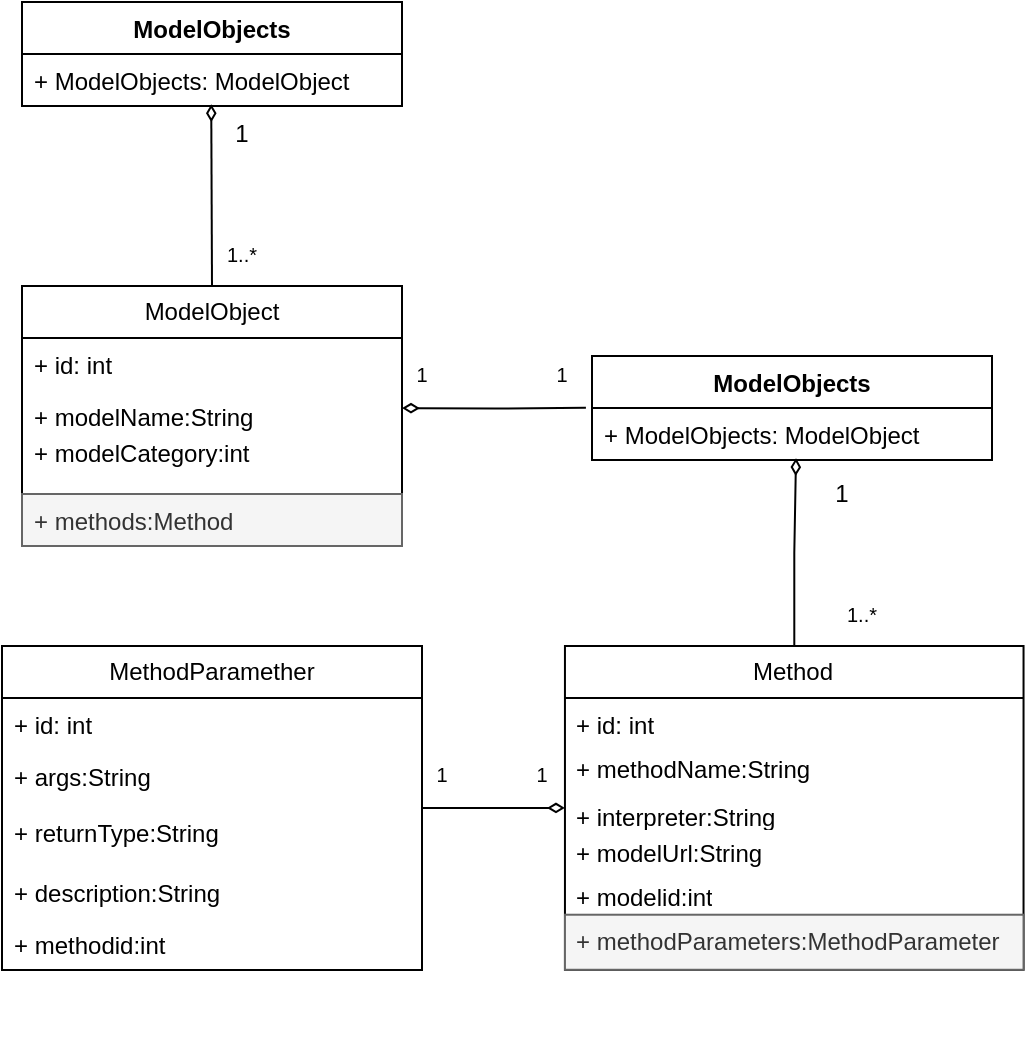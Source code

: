 <mxfile version="24.2.0" type="github" pages="2">
  <diagram name="第 1 页" id="2eAgeC-R04hNYni1SeuB">
    <mxGraphModel dx="1388" dy="814" grid="1" gridSize="10" guides="1" tooltips="1" connect="1" arrows="1" fold="1" page="1" pageScale="1" pageWidth="1169" pageHeight="827" math="0" shadow="0">
      <root>
        <mxCell id="0" />
        <mxCell id="1" parent="0" />
        <mxCell id="SbAz0DDFr4h_F-9t35oi-29" value="" style="group" parent="1" vertex="1" connectable="0">
          <mxGeometry x="350" y="290" width="190" height="150" as="geometry" />
        </mxCell>
        <mxCell id="SbAz0DDFr4h_F-9t35oi-14" value="ModelObject" style="swimlane;fontStyle=0;childLayout=stackLayout;horizontal=1;startSize=26;fillColor=none;horizontalStack=0;resizeParent=1;resizeParentMax=0;resizeLast=0;collapsible=1;marginBottom=0;whiteSpace=wrap;html=1;" parent="SbAz0DDFr4h_F-9t35oi-29" vertex="1">
          <mxGeometry width="190" height="122" as="geometry">
            <mxRectangle width="120" height="30" as="alternateBounds" />
          </mxGeometry>
        </mxCell>
        <mxCell id="SbAz0DDFr4h_F-9t35oi-15" value="+ id: int" style="text;strokeColor=none;fillColor=none;align=left;verticalAlign=top;spacingLeft=4;spacingRight=4;overflow=hidden;rotatable=0;points=[[0,0.5],[1,0.5]];portConstraint=eastwest;whiteSpace=wrap;html=1;" parent="SbAz0DDFr4h_F-9t35oi-14" vertex="1">
          <mxGeometry y="26" width="190" height="26" as="geometry" />
        </mxCell>
        <mxCell id="SbAz0DDFr4h_F-9t35oi-16" value="+ modelName:String" style="text;strokeColor=none;fillColor=none;align=left;verticalAlign=top;spacingLeft=4;spacingRight=4;overflow=hidden;rotatable=0;points=[[0,0.5],[1,0.5]];portConstraint=eastwest;whiteSpace=wrap;html=1;" parent="SbAz0DDFr4h_F-9t35oi-14" vertex="1">
          <mxGeometry y="52" width="190" height="18" as="geometry" />
        </mxCell>
        <mxCell id="SbAz0DDFr4h_F-9t35oi-17" value="+ modelCategory:int" style="text;strokeColor=none;fillColor=none;align=left;verticalAlign=top;spacingLeft=4;spacingRight=4;overflow=hidden;rotatable=0;points=[[0,0.5],[1,0.5]];portConstraint=eastwest;whiteSpace=wrap;html=1;" parent="SbAz0DDFr4h_F-9t35oi-14" vertex="1">
          <mxGeometry y="70" width="190" height="52" as="geometry" />
        </mxCell>
        <mxCell id="SbAz0DDFr4h_F-9t35oi-23" value="+ methods:Method" style="text;strokeColor=#666666;fillColor=#f5f5f5;align=left;verticalAlign=top;spacingLeft=4;spacingRight=4;overflow=hidden;rotatable=0;points=[[0,0.5],[1,0.5]];portConstraint=eastwest;whiteSpace=wrap;html=1;fontColor=#333333;" parent="SbAz0DDFr4h_F-9t35oi-29" vertex="1">
          <mxGeometry y="104" width="190.0" height="26" as="geometry" />
        </mxCell>
        <mxCell id="SbAz0DDFr4h_F-9t35oi-70" value="" style="group" parent="1" vertex="1" connectable="0">
          <mxGeometry x="600" y="470" width="250.77" height="172" as="geometry" />
        </mxCell>
        <mxCell id="SbAz0DDFr4h_F-9t35oi-71" value="Method" style="swimlane;fontStyle=0;childLayout=stackLayout;horizontal=1;startSize=26;fillColor=none;horizontalStack=0;resizeParent=1;resizeParentMax=0;resizeLast=0;collapsible=1;marginBottom=0;whiteSpace=wrap;html=1;" parent="SbAz0DDFr4h_F-9t35oi-70" vertex="1">
          <mxGeometry x="21.473" width="229.297" height="161.88" as="geometry">
            <mxRectangle width="120" height="30" as="alternateBounds" />
          </mxGeometry>
        </mxCell>
        <mxCell id="SbAz0DDFr4h_F-9t35oi-72" value="+ id: int" style="text;strokeColor=none;fillColor=none;align=left;verticalAlign=top;spacingLeft=4;spacingRight=4;overflow=hidden;rotatable=0;points=[[0,0.5],[1,0.5]];portConstraint=eastwest;whiteSpace=wrap;html=1;" parent="SbAz0DDFr4h_F-9t35oi-71" vertex="1">
          <mxGeometry y="26" width="229.297" height="22.36" as="geometry" />
        </mxCell>
        <mxCell id="SbAz0DDFr4h_F-9t35oi-73" value="+ methodName:String&amp;nbsp;" style="text;strokeColor=none;fillColor=none;align=left;verticalAlign=top;spacingLeft=4;spacingRight=4;overflow=hidden;rotatable=0;points=[[0,0.5],[1,0.5]];portConstraint=eastwest;whiteSpace=wrap;html=1;" parent="SbAz0DDFr4h_F-9t35oi-71" vertex="1">
          <mxGeometry y="48.36" width="229.297" height="24.08" as="geometry" />
        </mxCell>
        <mxCell id="SbAz0DDFr4h_F-9t35oi-74" value="+ interpreter:String" style="text;strokeColor=none;fillColor=none;align=left;verticalAlign=top;spacingLeft=4;spacingRight=4;overflow=hidden;rotatable=0;points=[[0,0.5],[1,0.5]];portConstraint=eastwest;whiteSpace=wrap;html=1;" parent="SbAz0DDFr4h_F-9t35oi-71" vertex="1">
          <mxGeometry y="72.44" width="229.297" height="17.2" as="geometry" />
        </mxCell>
        <mxCell id="SbAz0DDFr4h_F-9t35oi-75" value="+ modelUrl:String" style="text;strokeColor=none;fillColor=none;align=left;verticalAlign=top;spacingLeft=4;spacingRight=4;overflow=hidden;rotatable=0;points=[[0,0.5],[1,0.5]];portConstraint=eastwest;whiteSpace=wrap;html=1;" parent="SbAz0DDFr4h_F-9t35oi-71" vertex="1">
          <mxGeometry y="89.64" width="229.297" height="22.36" as="geometry" />
        </mxCell>
        <mxCell id="SbAz0DDFr4h_F-9t35oi-76" value="+ modelid:int" style="text;strokeColor=none;fillColor=none;align=left;verticalAlign=top;spacingLeft=4;spacingRight=4;overflow=hidden;rotatable=0;points=[[0,0.5],[1,0.5]];portConstraint=eastwest;whiteSpace=wrap;html=1;" parent="SbAz0DDFr4h_F-9t35oi-71" vertex="1">
          <mxGeometry y="112.0" width="229.297" height="22.36" as="geometry" />
        </mxCell>
        <mxCell id="SbAz0DDFr4h_F-9t35oi-77" value="+ methodParameters:MethodParameter" style="text;strokeColor=#666666;fillColor=#f5f5f5;align=left;verticalAlign=top;spacingLeft=4;spacingRight=4;overflow=hidden;rotatable=0;points=[[0,0.5],[1,0.5]];portConstraint=eastwest;whiteSpace=wrap;html=1;fontColor=#333333;" parent="SbAz0DDFr4h_F-9t35oi-71" vertex="1">
          <mxGeometry y="134.36" width="229.297" height="27.52" as="geometry" />
        </mxCell>
        <mxCell id="VTVYJv35SNL--PON1OUb-31" value="&lt;font style=&quot;font-size: 10px;&quot;&gt;1&lt;/font&gt;" style="text;html=1;align=center;verticalAlign=middle;whiteSpace=wrap;rounded=0;" vertex="1" parent="SbAz0DDFr4h_F-9t35oi-70">
          <mxGeometry y="60" width="20" height="8" as="geometry" />
        </mxCell>
        <mxCell id="SbAz0DDFr4h_F-9t35oi-93" value="" style="group" parent="1" vertex="1" connectable="0">
          <mxGeometry x="340" y="470" width="210" height="200" as="geometry" />
        </mxCell>
        <mxCell id="SbAz0DDFr4h_F-9t35oi-94" value="MethodParamether" style="swimlane;fontStyle=0;childLayout=stackLayout;horizontal=1;startSize=26;fillColor=none;horizontalStack=0;resizeParent=1;resizeParentMax=0;resizeLast=0;collapsible=1;marginBottom=0;whiteSpace=wrap;html=1;" parent="SbAz0DDFr4h_F-9t35oi-93" vertex="1">
          <mxGeometry width="210" height="162" as="geometry">
            <mxRectangle width="120" height="30" as="alternateBounds" />
          </mxGeometry>
        </mxCell>
        <mxCell id="SbAz0DDFr4h_F-9t35oi-95" value="+ id: int" style="text;strokeColor=none;fillColor=none;align=left;verticalAlign=top;spacingLeft=4;spacingRight=4;overflow=hidden;rotatable=0;points=[[0,0.5],[1,0.5]];portConstraint=eastwest;whiteSpace=wrap;html=1;" parent="SbAz0DDFr4h_F-9t35oi-94" vertex="1">
          <mxGeometry y="26" width="210" height="26" as="geometry" />
        </mxCell>
        <mxCell id="SbAz0DDFr4h_F-9t35oi-96" value="+ args:String" style="text;strokeColor=none;fillColor=none;align=left;verticalAlign=top;spacingLeft=4;spacingRight=4;overflow=hidden;rotatable=0;points=[[0,0.5],[1,0.5]];portConstraint=eastwest;whiteSpace=wrap;html=1;" parent="SbAz0DDFr4h_F-9t35oi-94" vertex="1">
          <mxGeometry y="52" width="210" height="28" as="geometry" />
        </mxCell>
        <mxCell id="SbAz0DDFr4h_F-9t35oi-97" value="+&amp;nbsp;returnType:String" style="text;strokeColor=none;fillColor=none;align=left;verticalAlign=top;spacingLeft=4;spacingRight=4;overflow=hidden;rotatable=0;points=[[0,0.5],[1,0.5]];portConstraint=eastwest;whiteSpace=wrap;html=1;" parent="SbAz0DDFr4h_F-9t35oi-94" vertex="1">
          <mxGeometry y="80" width="210" height="30" as="geometry" />
        </mxCell>
        <mxCell id="SbAz0DDFr4h_F-9t35oi-98" value="+ description:String" style="text;strokeColor=none;fillColor=none;align=left;verticalAlign=top;spacingLeft=4;spacingRight=4;overflow=hidden;rotatable=0;points=[[0,0.5],[1,0.5]];portConstraint=eastwest;whiteSpace=wrap;html=1;" parent="SbAz0DDFr4h_F-9t35oi-94" vertex="1">
          <mxGeometry y="110" width="210" height="26" as="geometry" />
        </mxCell>
        <mxCell id="SbAz0DDFr4h_F-9t35oi-99" value="+ methodid:int" style="text;strokeColor=none;fillColor=none;align=left;verticalAlign=top;spacingLeft=4;spacingRight=4;overflow=hidden;rotatable=0;points=[[0,0.5],[1,0.5]];portConstraint=eastwest;whiteSpace=wrap;html=1;" parent="SbAz0DDFr4h_F-9t35oi-94" vertex="1">
          <mxGeometry y="136" width="210" height="26" as="geometry" />
        </mxCell>
        <mxCell id="zyXgO9R8dJ2PUQRsxswK-3" value="ModelObjects" style="swimlane;fontStyle=1;align=center;verticalAlign=top;childLayout=stackLayout;horizontal=1;startSize=26;horizontalStack=0;resizeParent=1;resizeParentMax=0;resizeLast=0;collapsible=1;marginBottom=0;whiteSpace=wrap;html=1;" vertex="1" parent="1">
          <mxGeometry x="350" y="148" width="190" height="52" as="geometry" />
        </mxCell>
        <mxCell id="zyXgO9R8dJ2PUQRsxswK-4" value="+ ModelObjects: ModelObject" style="text;strokeColor=none;fillColor=none;align=left;verticalAlign=top;spacingLeft=4;spacingRight=4;overflow=hidden;rotatable=0;points=[[0,0.5],[1,0.5]];portConstraint=eastwest;whiteSpace=wrap;html=1;" vertex="1" parent="zyXgO9R8dJ2PUQRsxswK-3">
          <mxGeometry y="26" width="190" height="26" as="geometry" />
        </mxCell>
        <mxCell id="zyXgO9R8dJ2PUQRsxswK-7" style="rounded=0;orthogonalLoop=1;jettySize=auto;html=1;entryX=0.498;entryY=0.968;entryDx=0;entryDy=0;entryPerimeter=0;endArrow=diamondThin;endFill=0;exitX=0.5;exitY=0;exitDx=0;exitDy=0;" edge="1" parent="1" source="SbAz0DDFr4h_F-9t35oi-14" target="zyXgO9R8dJ2PUQRsxswK-4">
          <mxGeometry relative="1" as="geometry" />
        </mxCell>
        <mxCell id="zyXgO9R8dJ2PUQRsxswK-10" value="&lt;font style=&quot;font-size: 10px;&quot;&gt;1..*&lt;/font&gt;" style="text;html=1;align=center;verticalAlign=middle;whiteSpace=wrap;rounded=0;" vertex="1" parent="1">
          <mxGeometry x="450" y="270" width="20" height="8" as="geometry" />
        </mxCell>
        <mxCell id="zyXgO9R8dJ2PUQRsxswK-11" value="&lt;font style=&quot;font-size: 12px;&quot;&gt;1&lt;/font&gt;" style="text;html=1;align=center;verticalAlign=middle;whiteSpace=wrap;rounded=0;" vertex="1" parent="1">
          <mxGeometry x="450" y="210" width="20" height="8" as="geometry" />
        </mxCell>
        <mxCell id="VTVYJv35SNL--PON1OUb-13" value="ModelObjects" style="swimlane;fontStyle=1;align=center;verticalAlign=top;childLayout=stackLayout;horizontal=1;startSize=26;horizontalStack=0;resizeParent=1;resizeParentMax=0;resizeLast=0;collapsible=1;marginBottom=0;whiteSpace=wrap;html=1;" vertex="1" parent="1">
          <mxGeometry x="635" y="325" width="200" height="52" as="geometry" />
        </mxCell>
        <mxCell id="VTVYJv35SNL--PON1OUb-14" value="+ ModelObjects: ModelObject" style="text;strokeColor=none;fillColor=none;align=left;verticalAlign=top;spacingLeft=4;spacingRight=4;overflow=hidden;rotatable=0;points=[[0,0.5],[1,0.5]];portConstraint=eastwest;whiteSpace=wrap;html=1;" vertex="1" parent="VTVYJv35SNL--PON1OUb-13">
          <mxGeometry y="26" width="200" height="26" as="geometry" />
        </mxCell>
        <mxCell id="VTVYJv35SNL--PON1OUb-16" style="edgeStyle=orthogonalEdgeStyle;rounded=0;orthogonalLoop=1;jettySize=auto;html=1;entryX=1.016;entryY=0.512;entryDx=0;entryDy=0;entryPerimeter=0;endArrow=diamondThin;endFill=0;" edge="1" parent="1">
          <mxGeometry relative="1" as="geometry">
            <mxPoint x="631.96" y="350.83" as="sourcePoint" />
            <mxPoint x="540" y="351.046" as="targetPoint" />
          </mxGeometry>
        </mxCell>
        <mxCell id="VTVYJv35SNL--PON1OUb-17" value="&lt;font style=&quot;font-size: 10px;&quot;&gt;1&lt;/font&gt;" style="text;html=1;align=center;verticalAlign=middle;whiteSpace=wrap;rounded=0;" vertex="1" parent="1">
          <mxGeometry x="610" y="330" width="20" height="8" as="geometry" />
        </mxCell>
        <mxCell id="VTVYJv35SNL--PON1OUb-18" value="&lt;font style=&quot;font-size: 10px;&quot;&gt;1&lt;/font&gt;" style="text;html=1;align=center;verticalAlign=middle;whiteSpace=wrap;rounded=0;" vertex="1" parent="1">
          <mxGeometry x="540" y="330" width="20" height="8" as="geometry" />
        </mxCell>
        <mxCell id="VTVYJv35SNL--PON1OUb-20" style="edgeStyle=orthogonalEdgeStyle;rounded=0;orthogonalLoop=1;jettySize=auto;html=1;entryX=0.51;entryY=0.964;entryDx=0;entryDy=0;entryPerimeter=0;endArrow=diamondThin;endFill=0;" edge="1" parent="1" source="SbAz0DDFr4h_F-9t35oi-71" target="VTVYJv35SNL--PON1OUb-14">
          <mxGeometry relative="1" as="geometry" />
        </mxCell>
        <mxCell id="VTVYJv35SNL--PON1OUb-26" value="&lt;font style=&quot;font-size: 12px;&quot;&gt;1&lt;/font&gt;" style="text;html=1;align=center;verticalAlign=middle;whiteSpace=wrap;rounded=0;" vertex="1" parent="1">
          <mxGeometry x="750" y="390" width="20" height="8" as="geometry" />
        </mxCell>
        <mxCell id="VTVYJv35SNL--PON1OUb-27" value="&lt;font style=&quot;font-size: 10px;&quot;&gt;1..*&lt;/font&gt;" style="text;html=1;align=center;verticalAlign=middle;whiteSpace=wrap;rounded=0;" vertex="1" parent="1">
          <mxGeometry x="760" y="450" width="20" height="8" as="geometry" />
        </mxCell>
        <mxCell id="VTVYJv35SNL--PON1OUb-28" style="edgeStyle=orthogonalEdgeStyle;rounded=0;orthogonalLoop=1;jettySize=auto;html=1;entryX=0;entryY=0.5;entryDx=0;entryDy=0;endArrow=diamondThin;endFill=0;" edge="1" parent="1" source="SbAz0DDFr4h_F-9t35oi-94" target="SbAz0DDFr4h_F-9t35oi-71">
          <mxGeometry relative="1" as="geometry" />
        </mxCell>
        <mxCell id="VTVYJv35SNL--PON1OUb-30" value="&lt;font style=&quot;font-size: 10px;&quot;&gt;1&lt;/font&gt;" style="text;html=1;align=center;verticalAlign=middle;whiteSpace=wrap;rounded=0;" vertex="1" parent="1">
          <mxGeometry x="550" y="530" width="20" height="8" as="geometry" />
        </mxCell>
      </root>
    </mxGraphModel>
  </diagram>
  <diagram id="2nIudb9Nil_v2xU6o04d" name="第 2 页">
    <mxGraphModel dx="1677" dy="983" grid="1" gridSize="10" guides="1" tooltips="1" connect="1" arrows="1" fold="1" page="1" pageScale="1" pageWidth="1169" pageHeight="827" math="0" shadow="0">
      <root>
        <mxCell id="0" />
        <mxCell id="1" parent="0" />
        <mxCell id="9fIwNDRbNeXNYyzYhg-B-1" value="" style="group" vertex="1" connectable="0" parent="1">
          <mxGeometry x="350" y="290" width="190" height="150" as="geometry" />
        </mxCell>
        <mxCell id="9fIwNDRbNeXNYyzYhg-B-2" value="ModelObject" style="swimlane;fontStyle=0;childLayout=stackLayout;horizontal=1;startSize=26;fillColor=none;horizontalStack=0;resizeParent=1;resizeParentMax=0;resizeLast=0;collapsible=1;marginBottom=0;whiteSpace=wrap;html=1;" vertex="1" parent="9fIwNDRbNeXNYyzYhg-B-1">
          <mxGeometry width="190" height="122" as="geometry">
            <mxRectangle width="120" height="30" as="alternateBounds" />
          </mxGeometry>
        </mxCell>
        <mxCell id="9fIwNDRbNeXNYyzYhg-B-3" value="+ id: int" style="text;strokeColor=none;fillColor=none;align=left;verticalAlign=top;spacingLeft=4;spacingRight=4;overflow=hidden;rotatable=0;points=[[0,0.5],[1,0.5]];portConstraint=eastwest;whiteSpace=wrap;html=1;" vertex="1" parent="9fIwNDRbNeXNYyzYhg-B-2">
          <mxGeometry y="26" width="190" height="26" as="geometry" />
        </mxCell>
        <mxCell id="9fIwNDRbNeXNYyzYhg-B-4" value="+ modelName:String" style="text;strokeColor=none;fillColor=none;align=left;verticalAlign=top;spacingLeft=4;spacingRight=4;overflow=hidden;rotatable=0;points=[[0,0.5],[1,0.5]];portConstraint=eastwest;whiteSpace=wrap;html=1;" vertex="1" parent="9fIwNDRbNeXNYyzYhg-B-2">
          <mxGeometry y="52" width="190" height="18" as="geometry" />
        </mxCell>
        <mxCell id="9fIwNDRbNeXNYyzYhg-B-5" value="+ modelCategory:int" style="text;strokeColor=none;fillColor=none;align=left;verticalAlign=top;spacingLeft=4;spacingRight=4;overflow=hidden;rotatable=0;points=[[0,0.5],[1,0.5]];portConstraint=eastwest;whiteSpace=wrap;html=1;" vertex="1" parent="9fIwNDRbNeXNYyzYhg-B-2">
          <mxGeometry y="70" width="190" height="52" as="geometry" />
        </mxCell>
        <mxCell id="9fIwNDRbNeXNYyzYhg-B-6" value="+ methods:Method" style="text;strokeColor=#666666;fillColor=#f5f5f5;align=left;verticalAlign=top;spacingLeft=4;spacingRight=4;overflow=hidden;rotatable=0;points=[[0,0.5],[1,0.5]];portConstraint=eastwest;whiteSpace=wrap;html=1;fontColor=#333333;" vertex="1" parent="9fIwNDRbNeXNYyzYhg-B-1">
          <mxGeometry y="104" width="190.0" height="26" as="geometry" />
        </mxCell>
        <mxCell id="9fIwNDRbNeXNYyzYhg-B-7" value="" style="group" vertex="1" connectable="0" parent="1">
          <mxGeometry x="660" y="270" width="250.77" height="172" as="geometry" />
        </mxCell>
        <mxCell id="9fIwNDRbNeXNYyzYhg-B-8" value="Method" style="swimlane;fontStyle=0;childLayout=stackLayout;horizontal=1;startSize=26;fillColor=none;horizontalStack=0;resizeParent=1;resizeParentMax=0;resizeLast=0;collapsible=1;marginBottom=0;whiteSpace=wrap;html=1;" vertex="1" parent="9fIwNDRbNeXNYyzYhg-B-7">
          <mxGeometry x="21.473" width="229.297" height="161.88" as="geometry">
            <mxRectangle width="120" height="30" as="alternateBounds" />
          </mxGeometry>
        </mxCell>
        <mxCell id="9fIwNDRbNeXNYyzYhg-B-9" value="+ id: int" style="text;strokeColor=none;fillColor=none;align=left;verticalAlign=top;spacingLeft=4;spacingRight=4;overflow=hidden;rotatable=0;points=[[0,0.5],[1,0.5]];portConstraint=eastwest;whiteSpace=wrap;html=1;" vertex="1" parent="9fIwNDRbNeXNYyzYhg-B-8">
          <mxGeometry y="26" width="229.297" height="22.36" as="geometry" />
        </mxCell>
        <mxCell id="9fIwNDRbNeXNYyzYhg-B-10" value="+ methodName:String&amp;nbsp;" style="text;strokeColor=none;fillColor=none;align=left;verticalAlign=top;spacingLeft=4;spacingRight=4;overflow=hidden;rotatable=0;points=[[0,0.5],[1,0.5]];portConstraint=eastwest;whiteSpace=wrap;html=1;" vertex="1" parent="9fIwNDRbNeXNYyzYhg-B-8">
          <mxGeometry y="48.36" width="229.297" height="24.08" as="geometry" />
        </mxCell>
        <mxCell id="9fIwNDRbNeXNYyzYhg-B-11" value="+ interpreter:String" style="text;strokeColor=none;fillColor=none;align=left;verticalAlign=top;spacingLeft=4;spacingRight=4;overflow=hidden;rotatable=0;points=[[0,0.5],[1,0.5]];portConstraint=eastwest;whiteSpace=wrap;html=1;" vertex="1" parent="9fIwNDRbNeXNYyzYhg-B-8">
          <mxGeometry y="72.44" width="229.297" height="17.2" as="geometry" />
        </mxCell>
        <mxCell id="9fIwNDRbNeXNYyzYhg-B-12" value="+ modelUrl:String" style="text;strokeColor=none;fillColor=none;align=left;verticalAlign=top;spacingLeft=4;spacingRight=4;overflow=hidden;rotatable=0;points=[[0,0.5],[1,0.5]];portConstraint=eastwest;whiteSpace=wrap;html=1;" vertex="1" parent="9fIwNDRbNeXNYyzYhg-B-8">
          <mxGeometry y="89.64" width="229.297" height="22.36" as="geometry" />
        </mxCell>
        <mxCell id="9fIwNDRbNeXNYyzYhg-B-13" value="+ modelid:int" style="text;strokeColor=none;fillColor=none;align=left;verticalAlign=top;spacingLeft=4;spacingRight=4;overflow=hidden;rotatable=0;points=[[0,0.5],[1,0.5]];portConstraint=eastwest;whiteSpace=wrap;html=1;" vertex="1" parent="9fIwNDRbNeXNYyzYhg-B-8">
          <mxGeometry y="112.0" width="229.297" height="22.36" as="geometry" />
        </mxCell>
        <mxCell id="9fIwNDRbNeXNYyzYhg-B-14" value="+ methodParameters:MethodParameter" style="text;strokeColor=#666666;fillColor=#f5f5f5;align=left;verticalAlign=top;spacingLeft=4;spacingRight=4;overflow=hidden;rotatable=0;points=[[0,0.5],[1,0.5]];portConstraint=eastwest;whiteSpace=wrap;html=1;fontColor=#333333;" vertex="1" parent="9fIwNDRbNeXNYyzYhg-B-8">
          <mxGeometry y="134.36" width="229.297" height="27.52" as="geometry" />
        </mxCell>
        <mxCell id="9fIwNDRbNeXNYyzYhg-B-35" value="&lt;font style=&quot;font-size: 10px;&quot;&gt;1..*&lt;/font&gt;" style="text;html=1;align=center;verticalAlign=middle;whiteSpace=wrap;rounded=0;" vertex="1" parent="9fIwNDRbNeXNYyzYhg-B-7">
          <mxGeometry x="-10" y="60" width="20" height="8" as="geometry" />
        </mxCell>
        <mxCell id="9fIwNDRbNeXNYyzYhg-B-16" value="" style="group" vertex="1" connectable="0" parent="1">
          <mxGeometry x="680.77" y="40" width="230" height="210" as="geometry" />
        </mxCell>
        <mxCell id="9fIwNDRbNeXNYyzYhg-B-17" value="MethodParamether" style="swimlane;fontStyle=0;childLayout=stackLayout;horizontal=1;startSize=26;fillColor=none;horizontalStack=0;resizeParent=1;resizeParentMax=0;resizeLast=0;collapsible=1;marginBottom=0;whiteSpace=wrap;html=1;" vertex="1" parent="9fIwNDRbNeXNYyzYhg-B-16">
          <mxGeometry width="230" height="168.8" as="geometry">
            <mxRectangle width="120" height="30" as="alternateBounds" />
          </mxGeometry>
        </mxCell>
        <mxCell id="9fIwNDRbNeXNYyzYhg-B-18" value="+ id: int" style="text;strokeColor=none;fillColor=none;align=left;verticalAlign=top;spacingLeft=4;spacingRight=4;overflow=hidden;rotatable=0;points=[[0,0.5],[1,0.5]];portConstraint=eastwest;whiteSpace=wrap;html=1;" vertex="1" parent="9fIwNDRbNeXNYyzYhg-B-17">
          <mxGeometry y="26" width="230" height="27.3" as="geometry" />
        </mxCell>
        <mxCell id="9fIwNDRbNeXNYyzYhg-B-19" value="+ args:String" style="text;strokeColor=none;fillColor=none;align=left;verticalAlign=top;spacingLeft=4;spacingRight=4;overflow=hidden;rotatable=0;points=[[0,0.5],[1,0.5]];portConstraint=eastwest;whiteSpace=wrap;html=1;" vertex="1" parent="9fIwNDRbNeXNYyzYhg-B-17">
          <mxGeometry y="53.3" width="230" height="29.4" as="geometry" />
        </mxCell>
        <mxCell id="9fIwNDRbNeXNYyzYhg-B-20" value="+&amp;nbsp;returnType:String" style="text;strokeColor=none;fillColor=none;align=left;verticalAlign=top;spacingLeft=4;spacingRight=4;overflow=hidden;rotatable=0;points=[[0,0.5],[1,0.5]];portConstraint=eastwest;whiteSpace=wrap;html=1;" vertex="1" parent="9fIwNDRbNeXNYyzYhg-B-17">
          <mxGeometry y="82.7" width="230" height="31.5" as="geometry" />
        </mxCell>
        <mxCell id="9fIwNDRbNeXNYyzYhg-B-21" value="+ description:String" style="text;strokeColor=none;fillColor=none;align=left;verticalAlign=top;spacingLeft=4;spacingRight=4;overflow=hidden;rotatable=0;points=[[0,0.5],[1,0.5]];portConstraint=eastwest;whiteSpace=wrap;html=1;" vertex="1" parent="9fIwNDRbNeXNYyzYhg-B-17">
          <mxGeometry y="114.2" width="230" height="27.3" as="geometry" />
        </mxCell>
        <mxCell id="9fIwNDRbNeXNYyzYhg-B-22" value="+ methodid:int" style="text;strokeColor=none;fillColor=none;align=left;verticalAlign=top;spacingLeft=4;spacingRight=4;overflow=hidden;rotatable=0;points=[[0,0.5],[1,0.5]];portConstraint=eastwest;whiteSpace=wrap;html=1;" vertex="1" parent="9fIwNDRbNeXNYyzYhg-B-17">
          <mxGeometry y="141.5" width="230" height="27.3" as="geometry" />
        </mxCell>
        <mxCell id="9fIwNDRbNeXNYyzYhg-B-41" value="&lt;font style=&quot;font-size: 10px;&quot;&gt;1&lt;/font&gt;" style="text;html=1;align=center;verticalAlign=middle;whiteSpace=wrap;rounded=0;" vertex="1" parent="9fIwNDRbNeXNYyzYhg-B-16">
          <mxGeometry x="119.23" y="178" width="20" height="8" as="geometry" />
        </mxCell>
        <mxCell id="9fIwNDRbNeXNYyzYhg-B-23" value="ModelObjects" style="swimlane;fontStyle=1;align=center;verticalAlign=top;childLayout=stackLayout;horizontal=1;startSize=26;horizontalStack=0;resizeParent=1;resizeParentMax=0;resizeLast=0;collapsible=1;marginBottom=0;whiteSpace=wrap;html=1;" vertex="1" parent="1">
          <mxGeometry x="350" y="90" width="190" height="52" as="geometry" />
        </mxCell>
        <mxCell id="9fIwNDRbNeXNYyzYhg-B-24" value="+ ModelObjects: ModelObject" style="text;strokeColor=none;fillColor=none;align=left;verticalAlign=top;spacingLeft=4;spacingRight=4;overflow=hidden;rotatable=0;points=[[0,0.5],[1,0.5]];portConstraint=eastwest;whiteSpace=wrap;html=1;" vertex="1" parent="9fIwNDRbNeXNYyzYhg-B-23">
          <mxGeometry y="26" width="190" height="26" as="geometry" />
        </mxCell>
        <mxCell id="9fIwNDRbNeXNYyzYhg-B-25" style="rounded=0;orthogonalLoop=1;jettySize=auto;html=1;entryX=0.498;entryY=0.968;entryDx=0;entryDy=0;entryPerimeter=0;endArrow=diamondThin;endFill=0;exitX=0.5;exitY=0;exitDx=0;exitDy=0;" edge="1" parent="1" source="9fIwNDRbNeXNYyzYhg-B-2" target="9fIwNDRbNeXNYyzYhg-B-24">
          <mxGeometry relative="1" as="geometry" />
        </mxCell>
        <mxCell id="9fIwNDRbNeXNYyzYhg-B-26" value="&lt;font style=&quot;font-size: 10px;&quot;&gt;1..*&lt;/font&gt;" style="text;html=1;align=center;verticalAlign=middle;whiteSpace=wrap;rounded=0;" vertex="1" parent="1">
          <mxGeometry x="450" y="250" width="20" height="8" as="geometry" />
        </mxCell>
        <mxCell id="9fIwNDRbNeXNYyzYhg-B-27" value="&lt;font style=&quot;font-size: 12px;&quot;&gt;1&lt;/font&gt;" style="text;html=1;align=center;verticalAlign=middle;whiteSpace=wrap;rounded=0;" vertex="1" parent="1">
          <mxGeometry x="450" y="170" width="20" height="8" as="geometry" />
        </mxCell>
        <mxCell id="9fIwNDRbNeXNYyzYhg-B-33" style="edgeStyle=orthogonalEdgeStyle;rounded=0;orthogonalLoop=1;jettySize=auto;html=1;entryX=1;entryY=0.5;entryDx=0;entryDy=0;endArrow=diamondThin;endFill=0;" edge="1" parent="1" source="9fIwNDRbNeXNYyzYhg-B-8" target="9fIwNDRbNeXNYyzYhg-B-4">
          <mxGeometry relative="1" as="geometry">
            <mxPoint x="737" y="376.064" as="targetPoint" />
          </mxGeometry>
        </mxCell>
        <mxCell id="9fIwNDRbNeXNYyzYhg-B-34" value="&lt;font style=&quot;font-size: 12px;&quot;&gt;1&lt;/font&gt;" style="text;html=1;align=center;verticalAlign=middle;whiteSpace=wrap;rounded=0;" vertex="1" parent="1">
          <mxGeometry x="750" y="390" width="20" height="8" as="geometry" />
        </mxCell>
        <mxCell id="9fIwNDRbNeXNYyzYhg-B-37" value="&lt;font style=&quot;font-size: 10px;&quot;&gt;1&lt;/font&gt;" style="text;html=1;align=center;verticalAlign=middle;whiteSpace=wrap;rounded=0;" vertex="1" parent="1">
          <mxGeometry x="550" y="530" width="20" height="8" as="geometry" />
        </mxCell>
        <mxCell id="9fIwNDRbNeXNYyzYhg-B-15" value="&lt;font style=&quot;font-size: 10px;&quot;&gt;1&lt;/font&gt;" style="text;html=1;align=center;verticalAlign=middle;whiteSpace=wrap;rounded=0;" vertex="1" parent="1">
          <mxGeometry x="550" y="330" width="20" height="8" as="geometry" />
        </mxCell>
        <mxCell id="9fIwNDRbNeXNYyzYhg-B-39" style="edgeStyle=orthogonalEdgeStyle;rounded=0;orthogonalLoop=1;jettySize=auto;html=1;" edge="1" parent="1" source="9fIwNDRbNeXNYyzYhg-B-17" target="9fIwNDRbNeXNYyzYhg-B-8">
          <mxGeometry relative="1" as="geometry" />
        </mxCell>
        <mxCell id="9fIwNDRbNeXNYyzYhg-B-40" value="&lt;font style=&quot;font-size: 10px;&quot;&gt;1&lt;/font&gt;" style="text;html=1;align=center;verticalAlign=middle;whiteSpace=wrap;rounded=0;" vertex="1" parent="1">
          <mxGeometry x="800" y="250" width="20" height="8" as="geometry" />
        </mxCell>
      </root>
    </mxGraphModel>
  </diagram>
</mxfile>
